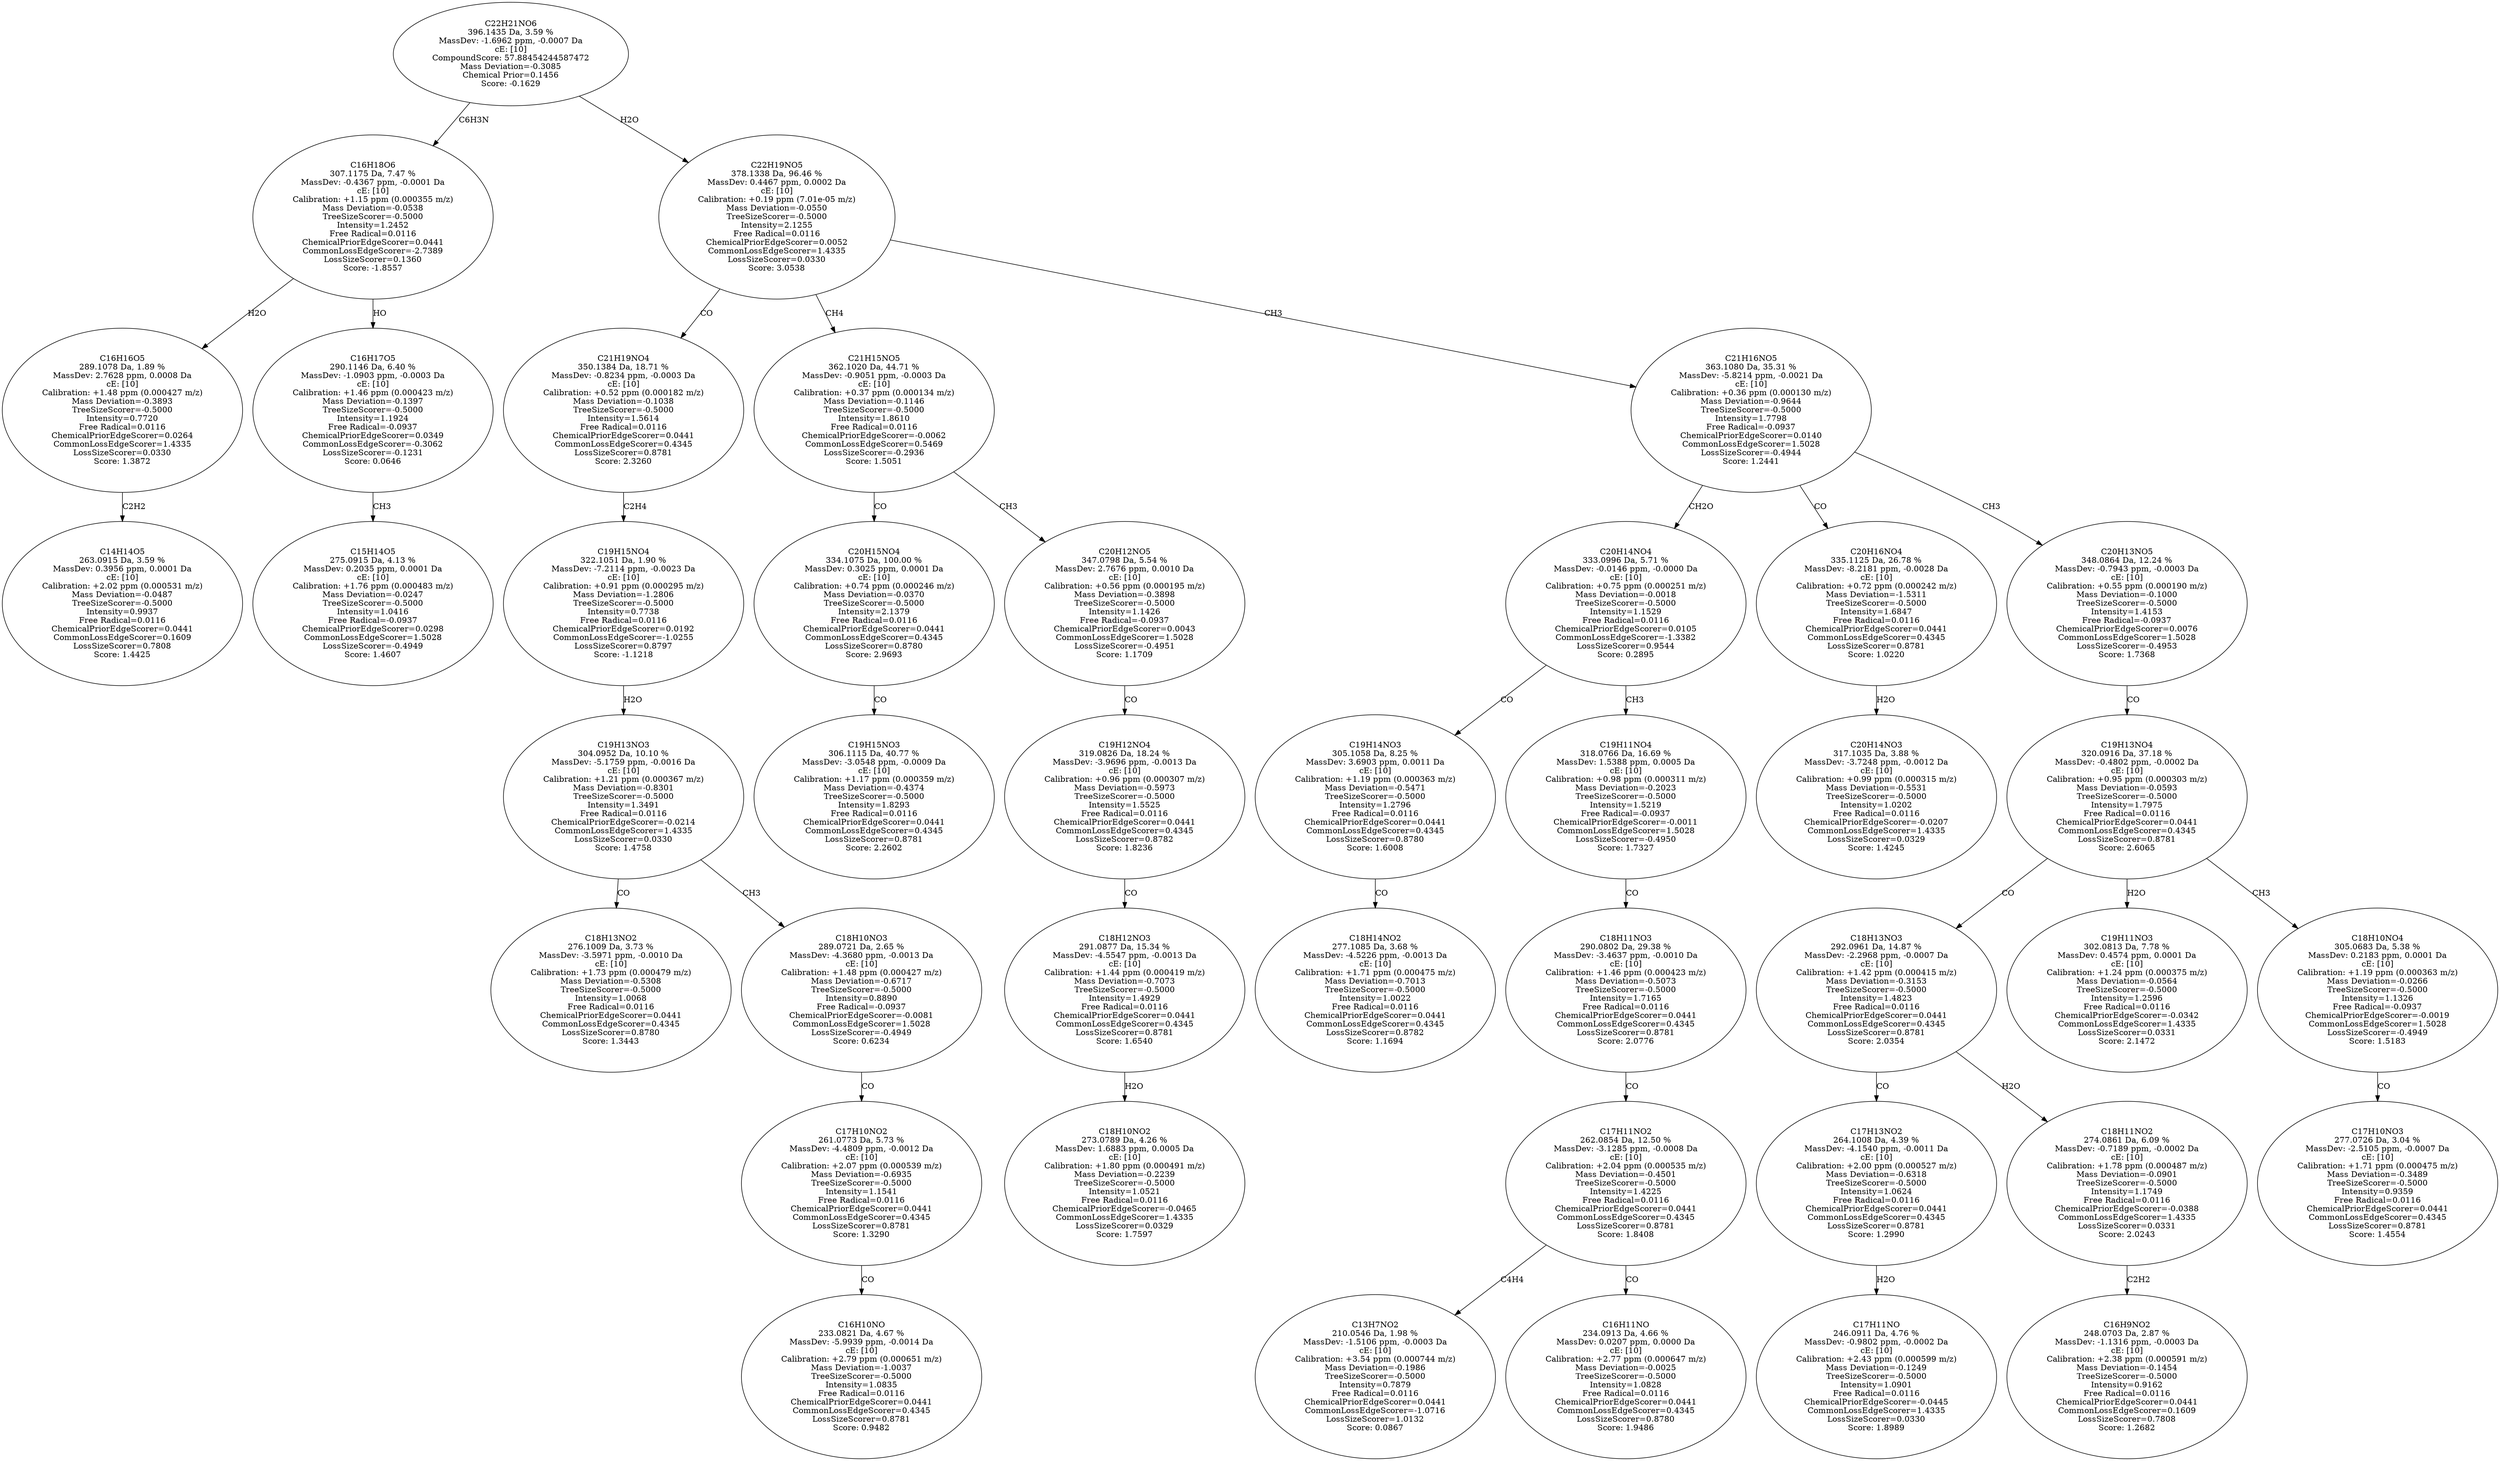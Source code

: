 strict digraph {
v1 [label="C14H14O5\n263.0915 Da, 3.59 %\nMassDev: 0.3956 ppm, 0.0001 Da\ncE: [10]\nCalibration: +2.02 ppm (0.000531 m/z)\nMass Deviation=-0.0487\nTreeSizeScorer=-0.5000\nIntensity=0.9937\nFree Radical=0.0116\nChemicalPriorEdgeScorer=0.0441\nCommonLossEdgeScorer=0.1609\nLossSizeScorer=0.7808\nScore: 1.4425"];
v2 [label="C16H16O5\n289.1078 Da, 1.89 %\nMassDev: 2.7628 ppm, 0.0008 Da\ncE: [10]\nCalibration: +1.48 ppm (0.000427 m/z)\nMass Deviation=-0.3893\nTreeSizeScorer=-0.5000\nIntensity=0.7720\nFree Radical=0.0116\nChemicalPriorEdgeScorer=0.0264\nCommonLossEdgeScorer=1.4335\nLossSizeScorer=0.0330\nScore: 1.3872"];
v3 [label="C15H14O5\n275.0915 Da, 4.13 %\nMassDev: 0.2035 ppm, 0.0001 Da\ncE: [10]\nCalibration: +1.76 ppm (0.000483 m/z)\nMass Deviation=-0.0247\nTreeSizeScorer=-0.5000\nIntensity=1.0416\nFree Radical=-0.0937\nChemicalPriorEdgeScorer=0.0298\nCommonLossEdgeScorer=1.5028\nLossSizeScorer=-0.4949\nScore: 1.4607"];
v4 [label="C16H17O5\n290.1146 Da, 6.40 %\nMassDev: -1.0903 ppm, -0.0003 Da\ncE: [10]\nCalibration: +1.46 ppm (0.000423 m/z)\nMass Deviation=-0.1397\nTreeSizeScorer=-0.5000\nIntensity=1.1924\nFree Radical=-0.0937\nChemicalPriorEdgeScorer=0.0349\nCommonLossEdgeScorer=-0.3062\nLossSizeScorer=-0.1231\nScore: 0.0646"];
v5 [label="C16H18O6\n307.1175 Da, 7.47 %\nMassDev: -0.4367 ppm, -0.0001 Da\ncE: [10]\nCalibration: +1.15 ppm (0.000355 m/z)\nMass Deviation=-0.0538\nTreeSizeScorer=-0.5000\nIntensity=1.2452\nFree Radical=0.0116\nChemicalPriorEdgeScorer=0.0441\nCommonLossEdgeScorer=-2.7389\nLossSizeScorer=0.1360\nScore: -1.8557"];
v6 [label="C18H13NO2\n276.1009 Da, 3.73 %\nMassDev: -3.5971 ppm, -0.0010 Da\ncE: [10]\nCalibration: +1.73 ppm (0.000479 m/z)\nMass Deviation=-0.5308\nTreeSizeScorer=-0.5000\nIntensity=1.0068\nFree Radical=0.0116\nChemicalPriorEdgeScorer=0.0441\nCommonLossEdgeScorer=0.4345\nLossSizeScorer=0.8780\nScore: 1.3443"];
v7 [label="C16H10NO\n233.0821 Da, 4.67 %\nMassDev: -5.9939 ppm, -0.0014 Da\ncE: [10]\nCalibration: +2.79 ppm (0.000651 m/z)\nMass Deviation=-1.0037\nTreeSizeScorer=-0.5000\nIntensity=1.0835\nFree Radical=0.0116\nChemicalPriorEdgeScorer=0.0441\nCommonLossEdgeScorer=0.4345\nLossSizeScorer=0.8781\nScore: 0.9482"];
v8 [label="C17H10NO2\n261.0773 Da, 5.73 %\nMassDev: -4.4809 ppm, -0.0012 Da\ncE: [10]\nCalibration: +2.07 ppm (0.000539 m/z)\nMass Deviation=-0.6935\nTreeSizeScorer=-0.5000\nIntensity=1.1541\nFree Radical=0.0116\nChemicalPriorEdgeScorer=0.0441\nCommonLossEdgeScorer=0.4345\nLossSizeScorer=0.8781\nScore: 1.3290"];
v9 [label="C18H10NO3\n289.0721 Da, 2.65 %\nMassDev: -4.3680 ppm, -0.0013 Da\ncE: [10]\nCalibration: +1.48 ppm (0.000427 m/z)\nMass Deviation=-0.6717\nTreeSizeScorer=-0.5000\nIntensity=0.8890\nFree Radical=-0.0937\nChemicalPriorEdgeScorer=-0.0081\nCommonLossEdgeScorer=1.5028\nLossSizeScorer=-0.4949\nScore: 0.6234"];
v10 [label="C19H13NO3\n304.0952 Da, 10.10 %\nMassDev: -5.1759 ppm, -0.0016 Da\ncE: [10]\nCalibration: +1.21 ppm (0.000367 m/z)\nMass Deviation=-0.8301\nTreeSizeScorer=-0.5000\nIntensity=1.3491\nFree Radical=0.0116\nChemicalPriorEdgeScorer=-0.0214\nCommonLossEdgeScorer=1.4335\nLossSizeScorer=0.0330\nScore: 1.4758"];
v11 [label="C19H15NO4\n322.1051 Da, 1.90 %\nMassDev: -7.2114 ppm, -0.0023 Da\ncE: [10]\nCalibration: +0.91 ppm (0.000295 m/z)\nMass Deviation=-1.2806\nTreeSizeScorer=-0.5000\nIntensity=0.7738\nFree Radical=0.0116\nChemicalPriorEdgeScorer=0.0192\nCommonLossEdgeScorer=-1.0255\nLossSizeScorer=0.8797\nScore: -1.1218"];
v12 [label="C21H19NO4\n350.1384 Da, 18.71 %\nMassDev: -0.8234 ppm, -0.0003 Da\ncE: [10]\nCalibration: +0.52 ppm (0.000182 m/z)\nMass Deviation=-0.1038\nTreeSizeScorer=-0.5000\nIntensity=1.5614\nFree Radical=0.0116\nChemicalPriorEdgeScorer=0.0441\nCommonLossEdgeScorer=0.4345\nLossSizeScorer=0.8781\nScore: 2.3260"];
v13 [label="C19H15NO3\n306.1115 Da, 40.77 %\nMassDev: -3.0548 ppm, -0.0009 Da\ncE: [10]\nCalibration: +1.17 ppm (0.000359 m/z)\nMass Deviation=-0.4374\nTreeSizeScorer=-0.5000\nIntensity=1.8293\nFree Radical=0.0116\nChemicalPriorEdgeScorer=0.0441\nCommonLossEdgeScorer=0.4345\nLossSizeScorer=0.8781\nScore: 2.2602"];
v14 [label="C20H15NO4\n334.1075 Da, 100.00 %\nMassDev: 0.3025 ppm, 0.0001 Da\ncE: [10]\nCalibration: +0.74 ppm (0.000246 m/z)\nMass Deviation=-0.0370\nTreeSizeScorer=-0.5000\nIntensity=2.1379\nFree Radical=0.0116\nChemicalPriorEdgeScorer=0.0441\nCommonLossEdgeScorer=0.4345\nLossSizeScorer=0.8780\nScore: 2.9693"];
v15 [label="C18H10NO2\n273.0789 Da, 4.26 %\nMassDev: 1.6883 ppm, 0.0005 Da\ncE: [10]\nCalibration: +1.80 ppm (0.000491 m/z)\nMass Deviation=-0.2239\nTreeSizeScorer=-0.5000\nIntensity=1.0521\nFree Radical=0.0116\nChemicalPriorEdgeScorer=-0.0465\nCommonLossEdgeScorer=1.4335\nLossSizeScorer=0.0329\nScore: 1.7597"];
v16 [label="C18H12NO3\n291.0877 Da, 15.34 %\nMassDev: -4.5547 ppm, -0.0013 Da\ncE: [10]\nCalibration: +1.44 ppm (0.000419 m/z)\nMass Deviation=-0.7073\nTreeSizeScorer=-0.5000\nIntensity=1.4929\nFree Radical=0.0116\nChemicalPriorEdgeScorer=0.0441\nCommonLossEdgeScorer=0.4345\nLossSizeScorer=0.8781\nScore: 1.6540"];
v17 [label="C19H12NO4\n319.0826 Da, 18.24 %\nMassDev: -3.9696 ppm, -0.0013 Da\ncE: [10]\nCalibration: +0.96 ppm (0.000307 m/z)\nMass Deviation=-0.5973\nTreeSizeScorer=-0.5000\nIntensity=1.5525\nFree Radical=0.0116\nChemicalPriorEdgeScorer=0.0441\nCommonLossEdgeScorer=0.4345\nLossSizeScorer=0.8782\nScore: 1.8236"];
v18 [label="C20H12NO5\n347.0798 Da, 5.54 %\nMassDev: 2.7676 ppm, 0.0010 Da\ncE: [10]\nCalibration: +0.56 ppm (0.000195 m/z)\nMass Deviation=-0.3898\nTreeSizeScorer=-0.5000\nIntensity=1.1426\nFree Radical=-0.0937\nChemicalPriorEdgeScorer=0.0043\nCommonLossEdgeScorer=1.5028\nLossSizeScorer=-0.4951\nScore: 1.1709"];
v19 [label="C21H15NO5\n362.1020 Da, 44.71 %\nMassDev: -0.9051 ppm, -0.0003 Da\ncE: [10]\nCalibration: +0.37 ppm (0.000134 m/z)\nMass Deviation=-0.1146\nTreeSizeScorer=-0.5000\nIntensity=1.8610\nFree Radical=0.0116\nChemicalPriorEdgeScorer=-0.0062\nCommonLossEdgeScorer=0.5469\nLossSizeScorer=-0.2936\nScore: 1.5051"];
v20 [label="C18H14NO2\n277.1085 Da, 3.68 %\nMassDev: -4.5226 ppm, -0.0013 Da\ncE: [10]\nCalibration: +1.71 ppm (0.000475 m/z)\nMass Deviation=-0.7013\nTreeSizeScorer=-0.5000\nIntensity=1.0022\nFree Radical=0.0116\nChemicalPriorEdgeScorer=0.0441\nCommonLossEdgeScorer=0.4345\nLossSizeScorer=0.8782\nScore: 1.1694"];
v21 [label="C19H14NO3\n305.1058 Da, 8.25 %\nMassDev: 3.6903 ppm, 0.0011 Da\ncE: [10]\nCalibration: +1.19 ppm (0.000363 m/z)\nMass Deviation=-0.5471\nTreeSizeScorer=-0.5000\nIntensity=1.2796\nFree Radical=0.0116\nChemicalPriorEdgeScorer=0.0441\nCommonLossEdgeScorer=0.4345\nLossSizeScorer=0.8780\nScore: 1.6008"];
v22 [label="C13H7NO2\n210.0546 Da, 1.98 %\nMassDev: -1.5106 ppm, -0.0003 Da\ncE: [10]\nCalibration: +3.54 ppm (0.000744 m/z)\nMass Deviation=-0.1986\nTreeSizeScorer=-0.5000\nIntensity=0.7879\nFree Radical=0.0116\nChemicalPriorEdgeScorer=0.0441\nCommonLossEdgeScorer=-1.0716\nLossSizeScorer=1.0132\nScore: 0.0867"];
v23 [label="C16H11NO\n234.0913 Da, 4.66 %\nMassDev: 0.0207 ppm, 0.0000 Da\ncE: [10]\nCalibration: +2.77 ppm (0.000647 m/z)\nMass Deviation=-0.0025\nTreeSizeScorer=-0.5000\nIntensity=1.0828\nFree Radical=0.0116\nChemicalPriorEdgeScorer=0.0441\nCommonLossEdgeScorer=0.4345\nLossSizeScorer=0.8780\nScore: 1.9486"];
v24 [label="C17H11NO2\n262.0854 Da, 12.50 %\nMassDev: -3.1285 ppm, -0.0008 Da\ncE: [10]\nCalibration: +2.04 ppm (0.000535 m/z)\nMass Deviation=-0.4501\nTreeSizeScorer=-0.5000\nIntensity=1.4225\nFree Radical=0.0116\nChemicalPriorEdgeScorer=0.0441\nCommonLossEdgeScorer=0.4345\nLossSizeScorer=0.8781\nScore: 1.8408"];
v25 [label="C18H11NO3\n290.0802 Da, 29.38 %\nMassDev: -3.4637 ppm, -0.0010 Da\ncE: [10]\nCalibration: +1.46 ppm (0.000423 m/z)\nMass Deviation=-0.5073\nTreeSizeScorer=-0.5000\nIntensity=1.7165\nFree Radical=0.0116\nChemicalPriorEdgeScorer=0.0441\nCommonLossEdgeScorer=0.4345\nLossSizeScorer=0.8781\nScore: 2.0776"];
v26 [label="C19H11NO4\n318.0766 Da, 16.69 %\nMassDev: 1.5388 ppm, 0.0005 Da\ncE: [10]\nCalibration: +0.98 ppm (0.000311 m/z)\nMass Deviation=-0.2023\nTreeSizeScorer=-0.5000\nIntensity=1.5219\nFree Radical=-0.0937\nChemicalPriorEdgeScorer=-0.0011\nCommonLossEdgeScorer=1.5028\nLossSizeScorer=-0.4950\nScore: 1.7327"];
v27 [label="C20H14NO4\n333.0996 Da, 5.71 %\nMassDev: -0.0146 ppm, -0.0000 Da\ncE: [10]\nCalibration: +0.75 ppm (0.000251 m/z)\nMass Deviation=-0.0018\nTreeSizeScorer=-0.5000\nIntensity=1.1529\nFree Radical=0.0116\nChemicalPriorEdgeScorer=0.0105\nCommonLossEdgeScorer=-1.3382\nLossSizeScorer=0.9544\nScore: 0.2895"];
v28 [label="C20H14NO3\n317.1035 Da, 3.88 %\nMassDev: -3.7248 ppm, -0.0012 Da\ncE: [10]\nCalibration: +0.99 ppm (0.000315 m/z)\nMass Deviation=-0.5531\nTreeSizeScorer=-0.5000\nIntensity=1.0202\nFree Radical=0.0116\nChemicalPriorEdgeScorer=-0.0207\nCommonLossEdgeScorer=1.4335\nLossSizeScorer=0.0329\nScore: 1.4245"];
v29 [label="C20H16NO4\n335.1125 Da, 26.78 %\nMassDev: -8.2181 ppm, -0.0028 Da\ncE: [10]\nCalibration: +0.72 ppm (0.000242 m/z)\nMass Deviation=-1.5311\nTreeSizeScorer=-0.5000\nIntensity=1.6847\nFree Radical=0.0116\nChemicalPriorEdgeScorer=0.0441\nCommonLossEdgeScorer=0.4345\nLossSizeScorer=0.8781\nScore: 1.0220"];
v30 [label="C17H11NO\n246.0911 Da, 4.76 %\nMassDev: -0.9802 ppm, -0.0002 Da\ncE: [10]\nCalibration: +2.43 ppm (0.000599 m/z)\nMass Deviation=-0.1249\nTreeSizeScorer=-0.5000\nIntensity=1.0901\nFree Radical=0.0116\nChemicalPriorEdgeScorer=-0.0445\nCommonLossEdgeScorer=1.4335\nLossSizeScorer=0.0330\nScore: 1.8989"];
v31 [label="C17H13NO2\n264.1008 Da, 4.39 %\nMassDev: -4.1540 ppm, -0.0011 Da\ncE: [10]\nCalibration: +2.00 ppm (0.000527 m/z)\nMass Deviation=-0.6318\nTreeSizeScorer=-0.5000\nIntensity=1.0624\nFree Radical=0.0116\nChemicalPriorEdgeScorer=0.0441\nCommonLossEdgeScorer=0.4345\nLossSizeScorer=0.8781\nScore: 1.2990"];
v32 [label="C16H9NO2\n248.0703 Da, 2.87 %\nMassDev: -1.1316 ppm, -0.0003 Da\ncE: [10]\nCalibration: +2.38 ppm (0.000591 m/z)\nMass Deviation=-0.1454\nTreeSizeScorer=-0.5000\nIntensity=0.9162\nFree Radical=0.0116\nChemicalPriorEdgeScorer=0.0441\nCommonLossEdgeScorer=0.1609\nLossSizeScorer=0.7808\nScore: 1.2682"];
v33 [label="C18H11NO2\n274.0861 Da, 6.09 %\nMassDev: -0.7189 ppm, -0.0002 Da\ncE: [10]\nCalibration: +1.78 ppm (0.000487 m/z)\nMass Deviation=-0.0901\nTreeSizeScorer=-0.5000\nIntensity=1.1749\nFree Radical=0.0116\nChemicalPriorEdgeScorer=-0.0388\nCommonLossEdgeScorer=1.4335\nLossSizeScorer=0.0331\nScore: 2.0243"];
v34 [label="C18H13NO3\n292.0961 Da, 14.87 %\nMassDev: -2.2968 ppm, -0.0007 Da\ncE: [10]\nCalibration: +1.42 ppm (0.000415 m/z)\nMass Deviation=-0.3153\nTreeSizeScorer=-0.5000\nIntensity=1.4823\nFree Radical=0.0116\nChemicalPriorEdgeScorer=0.0441\nCommonLossEdgeScorer=0.4345\nLossSizeScorer=0.8781\nScore: 2.0354"];
v35 [label="C19H11NO3\n302.0813 Da, 7.78 %\nMassDev: 0.4574 ppm, 0.0001 Da\ncE: [10]\nCalibration: +1.24 ppm (0.000375 m/z)\nMass Deviation=-0.0564\nTreeSizeScorer=-0.5000\nIntensity=1.2596\nFree Radical=0.0116\nChemicalPriorEdgeScorer=-0.0342\nCommonLossEdgeScorer=1.4335\nLossSizeScorer=0.0331\nScore: 2.1472"];
v36 [label="C17H10NO3\n277.0726 Da, 3.04 %\nMassDev: -2.5105 ppm, -0.0007 Da\ncE: [10]\nCalibration: +1.71 ppm (0.000475 m/z)\nMass Deviation=-0.3489\nTreeSizeScorer=-0.5000\nIntensity=0.9359\nFree Radical=0.0116\nChemicalPriorEdgeScorer=0.0441\nCommonLossEdgeScorer=0.4345\nLossSizeScorer=0.8781\nScore: 1.4554"];
v37 [label="C18H10NO4\n305.0683 Da, 5.38 %\nMassDev: 0.2183 ppm, 0.0001 Da\ncE: [10]\nCalibration: +1.19 ppm (0.000363 m/z)\nMass Deviation=-0.0266\nTreeSizeScorer=-0.5000\nIntensity=1.1326\nFree Radical=-0.0937\nChemicalPriorEdgeScorer=-0.0019\nCommonLossEdgeScorer=1.5028\nLossSizeScorer=-0.4949\nScore: 1.5183"];
v38 [label="C19H13NO4\n320.0916 Da, 37.18 %\nMassDev: -0.4802 ppm, -0.0002 Da\ncE: [10]\nCalibration: +0.95 ppm (0.000303 m/z)\nMass Deviation=-0.0593\nTreeSizeScorer=-0.5000\nIntensity=1.7975\nFree Radical=0.0116\nChemicalPriorEdgeScorer=0.0441\nCommonLossEdgeScorer=0.4345\nLossSizeScorer=0.8781\nScore: 2.6065"];
v39 [label="C20H13NO5\n348.0864 Da, 12.24 %\nMassDev: -0.7943 ppm, -0.0003 Da\ncE: [10]\nCalibration: +0.55 ppm (0.000190 m/z)\nMass Deviation=-0.1000\nTreeSizeScorer=-0.5000\nIntensity=1.4153\nFree Radical=-0.0937\nChemicalPriorEdgeScorer=0.0076\nCommonLossEdgeScorer=1.5028\nLossSizeScorer=-0.4953\nScore: 1.7368"];
v40 [label="C21H16NO5\n363.1080 Da, 35.31 %\nMassDev: -5.8214 ppm, -0.0021 Da\ncE: [10]\nCalibration: +0.36 ppm (0.000130 m/z)\nMass Deviation=-0.9644\nTreeSizeScorer=-0.5000\nIntensity=1.7798\nFree Radical=-0.0937\nChemicalPriorEdgeScorer=0.0140\nCommonLossEdgeScorer=1.5028\nLossSizeScorer=-0.4944\nScore: 1.2441"];
v41 [label="C22H19NO5\n378.1338 Da, 96.46 %\nMassDev: 0.4467 ppm, 0.0002 Da\ncE: [10]\nCalibration: +0.19 ppm (7.01e-05 m/z)\nMass Deviation=-0.0550\nTreeSizeScorer=-0.5000\nIntensity=2.1255\nFree Radical=0.0116\nChemicalPriorEdgeScorer=0.0052\nCommonLossEdgeScorer=1.4335\nLossSizeScorer=0.0330\nScore: 3.0538"];
v42 [label="C22H21NO6\n396.1435 Da, 3.59 %\nMassDev: -1.6962 ppm, -0.0007 Da\ncE: [10]\nCompoundScore: 57.88454244587472\nMass Deviation=-0.3085\nChemical Prior=0.1456\nScore: -0.1629"];
v2 -> v1 [label="C2H2"];
v5 -> v2 [label="H2O"];
v4 -> v3 [label="CH3"];
v5 -> v4 [label="HO"];
v42 -> v5 [label="C6H3N"];
v10 -> v6 [label="CO"];
v8 -> v7 [label="CO"];
v9 -> v8 [label="CO"];
v10 -> v9 [label="CH3"];
v11 -> v10 [label="H2O"];
v12 -> v11 [label="C2H4"];
v41 -> v12 [label="CO"];
v14 -> v13 [label="CO"];
v19 -> v14 [label="CO"];
v16 -> v15 [label="H2O"];
v17 -> v16 [label="CO"];
v18 -> v17 [label="CO"];
v19 -> v18 [label="CH3"];
v41 -> v19 [label="CH4"];
v21 -> v20 [label="CO"];
v27 -> v21 [label="CO"];
v24 -> v22 [label="C4H4"];
v24 -> v23 [label="CO"];
v25 -> v24 [label="CO"];
v26 -> v25 [label="CO"];
v27 -> v26 [label="CH3"];
v40 -> v27 [label="CH2O"];
v29 -> v28 [label="H2O"];
v40 -> v29 [label="CO"];
v31 -> v30 [label="H2O"];
v34 -> v31 [label="CO"];
v33 -> v32 [label="C2H2"];
v34 -> v33 [label="H2O"];
v38 -> v34 [label="CO"];
v38 -> v35 [label="H2O"];
v37 -> v36 [label="CO"];
v38 -> v37 [label="CH3"];
v39 -> v38 [label="CO"];
v40 -> v39 [label="CH3"];
v41 -> v40 [label="CH3"];
v42 -> v41 [label="H2O"];
}